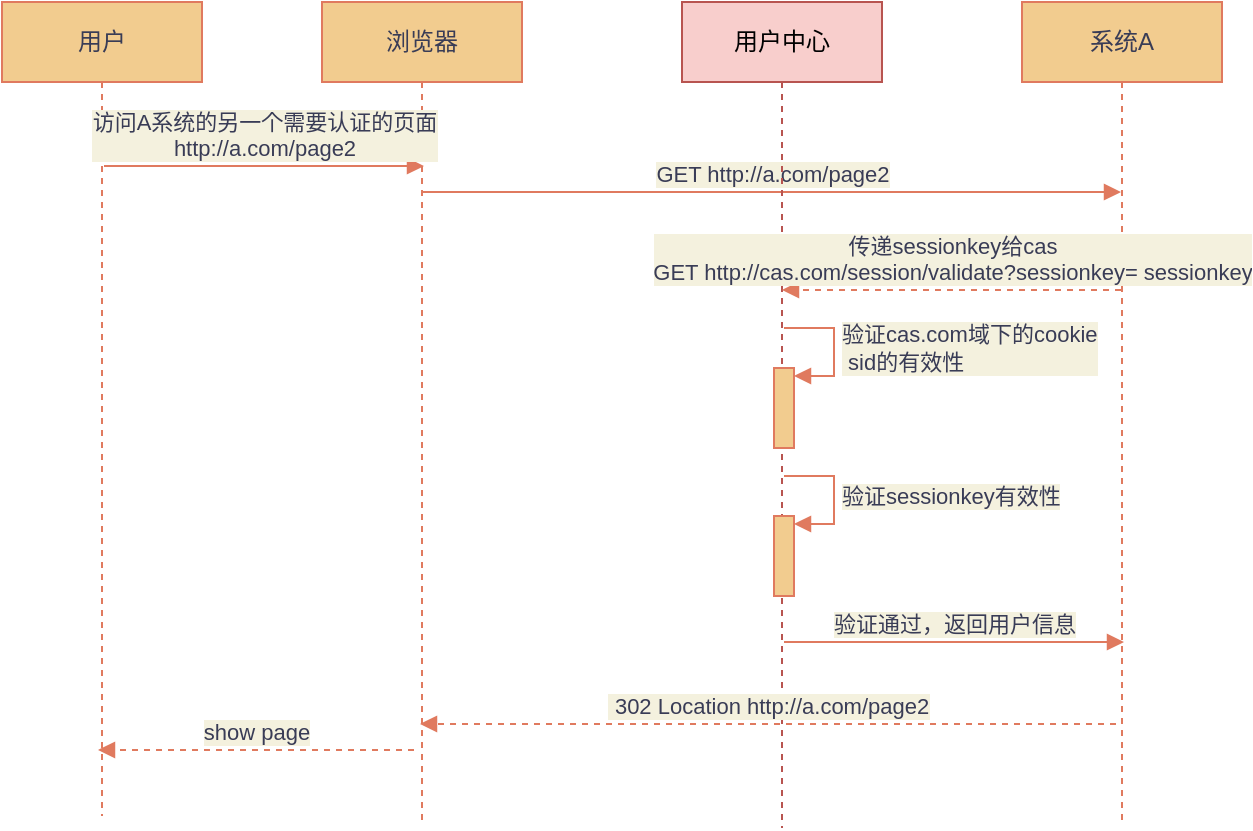 <mxfile version="13.6.2" type="github">
  <diagram id="9yGuTlsZ8Y7SOnh658ti" name="第 1 页">
    <mxGraphModel dx="2066" dy="1041" grid="0" gridSize="10" guides="1" tooltips="1" connect="1" arrows="1" fold="1" page="0" pageScale="1" pageWidth="827" pageHeight="1169" background="none" math="0" shadow="0">
      <root>
        <mxCell id="0" />
        <mxCell id="1" parent="0" />
        <mxCell id="cOHTzzDG18c5NZVRI5Rh-1" value="用户" style="shape=umlLifeline;perimeter=lifelinePerimeter;whiteSpace=wrap;html=1;container=1;collapsible=0;recursiveResize=0;outlineConnect=0;fillColor=#F2CC8F;strokeColor=#E07A5F;fontColor=#393C56;" parent="1" vertex="1">
          <mxGeometry x="78" y="113" width="100" height="407" as="geometry" />
        </mxCell>
        <mxCell id="cOHTzzDG18c5NZVRI5Rh-5" value="浏览器" style="shape=umlLifeline;perimeter=lifelinePerimeter;whiteSpace=wrap;html=1;container=1;collapsible=0;recursiveResize=0;outlineConnect=0;fillColor=#F2CC8F;strokeColor=#E07A5F;fontColor=#393C56;" parent="1" vertex="1">
          <mxGeometry x="238" y="113" width="100" height="410" as="geometry" />
        </mxCell>
        <mxCell id="cOHTzzDG18c5NZVRI5Rh-11" value="GET http://a.com/page2" style="html=1;verticalAlign=bottom;endArrow=block;strokeColor=#E07A5F;fontColor=#393C56;labelBackgroundColor=#F4F1DE;" parent="cOHTzzDG18c5NZVRI5Rh-5" edge="1">
          <mxGeometry width="80" relative="1" as="geometry">
            <mxPoint x="50" y="95" as="sourcePoint" />
            <mxPoint x="399.5" y="95" as="targetPoint" />
          </mxGeometry>
        </mxCell>
        <mxCell id="cOHTzzDG18c5NZVRI5Rh-6" value="用户中心" style="shape=umlLifeline;perimeter=lifelinePerimeter;whiteSpace=wrap;html=1;container=1;collapsible=0;recursiveResize=0;outlineConnect=0;fillColor=#f8cecc;strokeColor=#b85450;" parent="1" vertex="1">
          <mxGeometry x="418" y="113" width="100" height="413" as="geometry" />
        </mxCell>
        <mxCell id="u-cGchz_qDVYLQRvQrQZ-2" value="验证sessionkey有效性" style="edgeStyle=orthogonalEdgeStyle;html=1;align=left;spacingLeft=2;endArrow=block;rounded=0;entryX=1;entryY=0;strokeColor=#E07A5F;fontColor=#393C56;labelBackgroundColor=#F4F1DE;" parent="cOHTzzDG18c5NZVRI5Rh-6" edge="1">
          <mxGeometry relative="1" as="geometry">
            <mxPoint x="51" y="237" as="sourcePoint" />
            <Array as="points">
              <mxPoint x="76" y="237" />
            </Array>
            <mxPoint x="56" y="261" as="targetPoint" />
          </mxGeometry>
        </mxCell>
        <mxCell id="u-cGchz_qDVYLQRvQrQZ-3" value="" style="html=1;points=[];perimeter=orthogonalPerimeter;fillColor=#F2CC8F;strokeColor=#E07A5F;fontColor=#393C56;" parent="cOHTzzDG18c5NZVRI5Rh-6" vertex="1">
          <mxGeometry x="46" y="257" width="10" height="40" as="geometry" />
        </mxCell>
        <mxCell id="Y87x2AK9z4zEFqLmgnwZ-1" value="验证cas.com域下的cookie&lt;br&gt;&amp;nbsp;sid的有效性" style="edgeStyle=orthogonalEdgeStyle;html=1;align=left;spacingLeft=2;endArrow=block;rounded=0;entryX=1;entryY=0;strokeColor=#E07A5F;fontColor=#393C56;labelBackgroundColor=#F4F1DE;" edge="1" parent="cOHTzzDG18c5NZVRI5Rh-6">
          <mxGeometry relative="1" as="geometry">
            <mxPoint x="51" y="163" as="sourcePoint" />
            <Array as="points">
              <mxPoint x="76" y="163" />
            </Array>
            <mxPoint x="56" y="187" as="targetPoint" />
          </mxGeometry>
        </mxCell>
        <mxCell id="Y87x2AK9z4zEFqLmgnwZ-2" value="" style="html=1;points=[];perimeter=orthogonalPerimeter;fillColor=#F2CC8F;strokeColor=#E07A5F;fontColor=#393C56;" vertex="1" parent="cOHTzzDG18c5NZVRI5Rh-6">
          <mxGeometry x="46" y="183" width="10" height="40" as="geometry" />
        </mxCell>
        <mxCell id="cOHTzzDG18c5NZVRI5Rh-7" value="系统A" style="shape=umlLifeline;perimeter=lifelinePerimeter;whiteSpace=wrap;html=1;container=1;collapsible=0;recursiveResize=0;outlineConnect=0;fillColor=#F2CC8F;strokeColor=#E07A5F;fontColor=#393C56;" parent="1" vertex="1">
          <mxGeometry x="588" y="113" width="100" height="410" as="geometry" />
        </mxCell>
        <mxCell id="cOHTzzDG18c5NZVRI5Rh-15" value="传递sessionkey给cas&lt;br&gt;GET http://cas.com/session/validate?sessionkey=&amp;nbsp;sessionkey" style="html=1;verticalAlign=bottom;endArrow=block;strokeColor=#E07A5F;fontColor=#393C56;dashed=1;labelBackgroundColor=#F4F1DE;" parent="1" edge="1">
          <mxGeometry width="80" relative="1" as="geometry">
            <mxPoint x="637.5" y="257" as="sourcePoint" />
            <mxPoint x="468" y="257" as="targetPoint" />
          </mxGeometry>
        </mxCell>
        <mxCell id="cOHTzzDG18c5NZVRI5Rh-16" value="验证通过，返回用户信息" style="html=1;verticalAlign=bottom;endArrow=block;strokeColor=#E07A5F;fontColor=#393C56;labelBackgroundColor=#F4F1DE;" parent="1" edge="1">
          <mxGeometry width="80" relative="1" as="geometry">
            <mxPoint x="469" y="433" as="sourcePoint" />
            <mxPoint x="639" y="433" as="targetPoint" />
          </mxGeometry>
        </mxCell>
        <mxCell id="tDoBP8PQl3Mzpf3dStTA-1" value="&amp;nbsp;302 Location http://a.com/page2" style="html=1;verticalAlign=bottom;endArrow=block;strokeColor=#E07A5F;fontColor=#393C56;dashed=1;labelBackgroundColor=#F4F1DE;" parent="1" edge="1">
          <mxGeometry width="80" relative="1" as="geometry">
            <mxPoint x="635" y="474" as="sourcePoint" />
            <mxPoint x="287" y="474" as="targetPoint" />
          </mxGeometry>
        </mxCell>
        <mxCell id="tDoBP8PQl3Mzpf3dStTA-2" value="show page" style="html=1;verticalAlign=bottom;endArrow=block;strokeColor=#E07A5F;fontColor=#393C56;dashed=1;labelBackgroundColor=#F4F1DE;" parent="1" edge="1">
          <mxGeometry width="80" relative="1" as="geometry">
            <mxPoint x="284" y="487" as="sourcePoint" />
            <mxPoint x="126" y="487" as="targetPoint" />
          </mxGeometry>
        </mxCell>
        <mxCell id="u-cGchz_qDVYLQRvQrQZ-1" value="访问A系统的另一个需要认证的页面&lt;br&gt;http://a.com/page2" style="html=1;verticalAlign=bottom;endArrow=block;strokeColor=#E07A5F;fontColor=#393C56;labelBackgroundColor=#F4F1DE;" parent="1" edge="1">
          <mxGeometry width="80" relative="1" as="geometry">
            <mxPoint x="129" y="195" as="sourcePoint" />
            <mxPoint x="289" y="195" as="targetPoint" />
          </mxGeometry>
        </mxCell>
      </root>
    </mxGraphModel>
  </diagram>
</mxfile>
